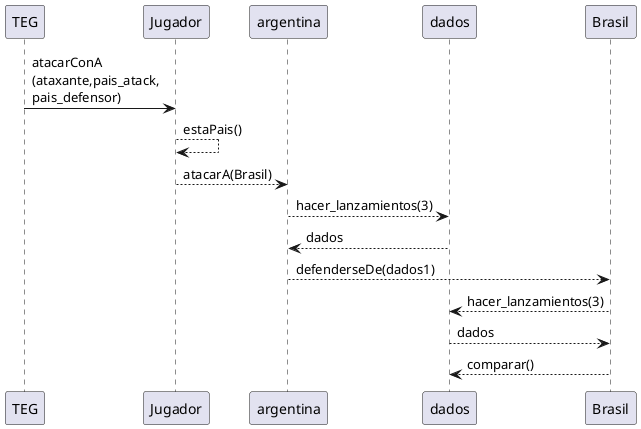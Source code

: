 @startuml
'https://plantuml.com/sequence-diagram
skinparam maxmessagesize 20

TEG -> Jugador: atacarConA (ataxante,pais_atack, pais_defensor)
Jugador --> Jugador : estaPais()

Jugador --> argentina : atacarA(Brasil)
argentina --> dados: hacer_lanzamientos(3)
dados --> argentina : dados

argentina --> Brasil: defenderseDe(dados1)
Brasil --> dados: hacer_lanzamientos(3)
dados --> Brasil : dados

Brasil --> dados: comparar()

@enduml